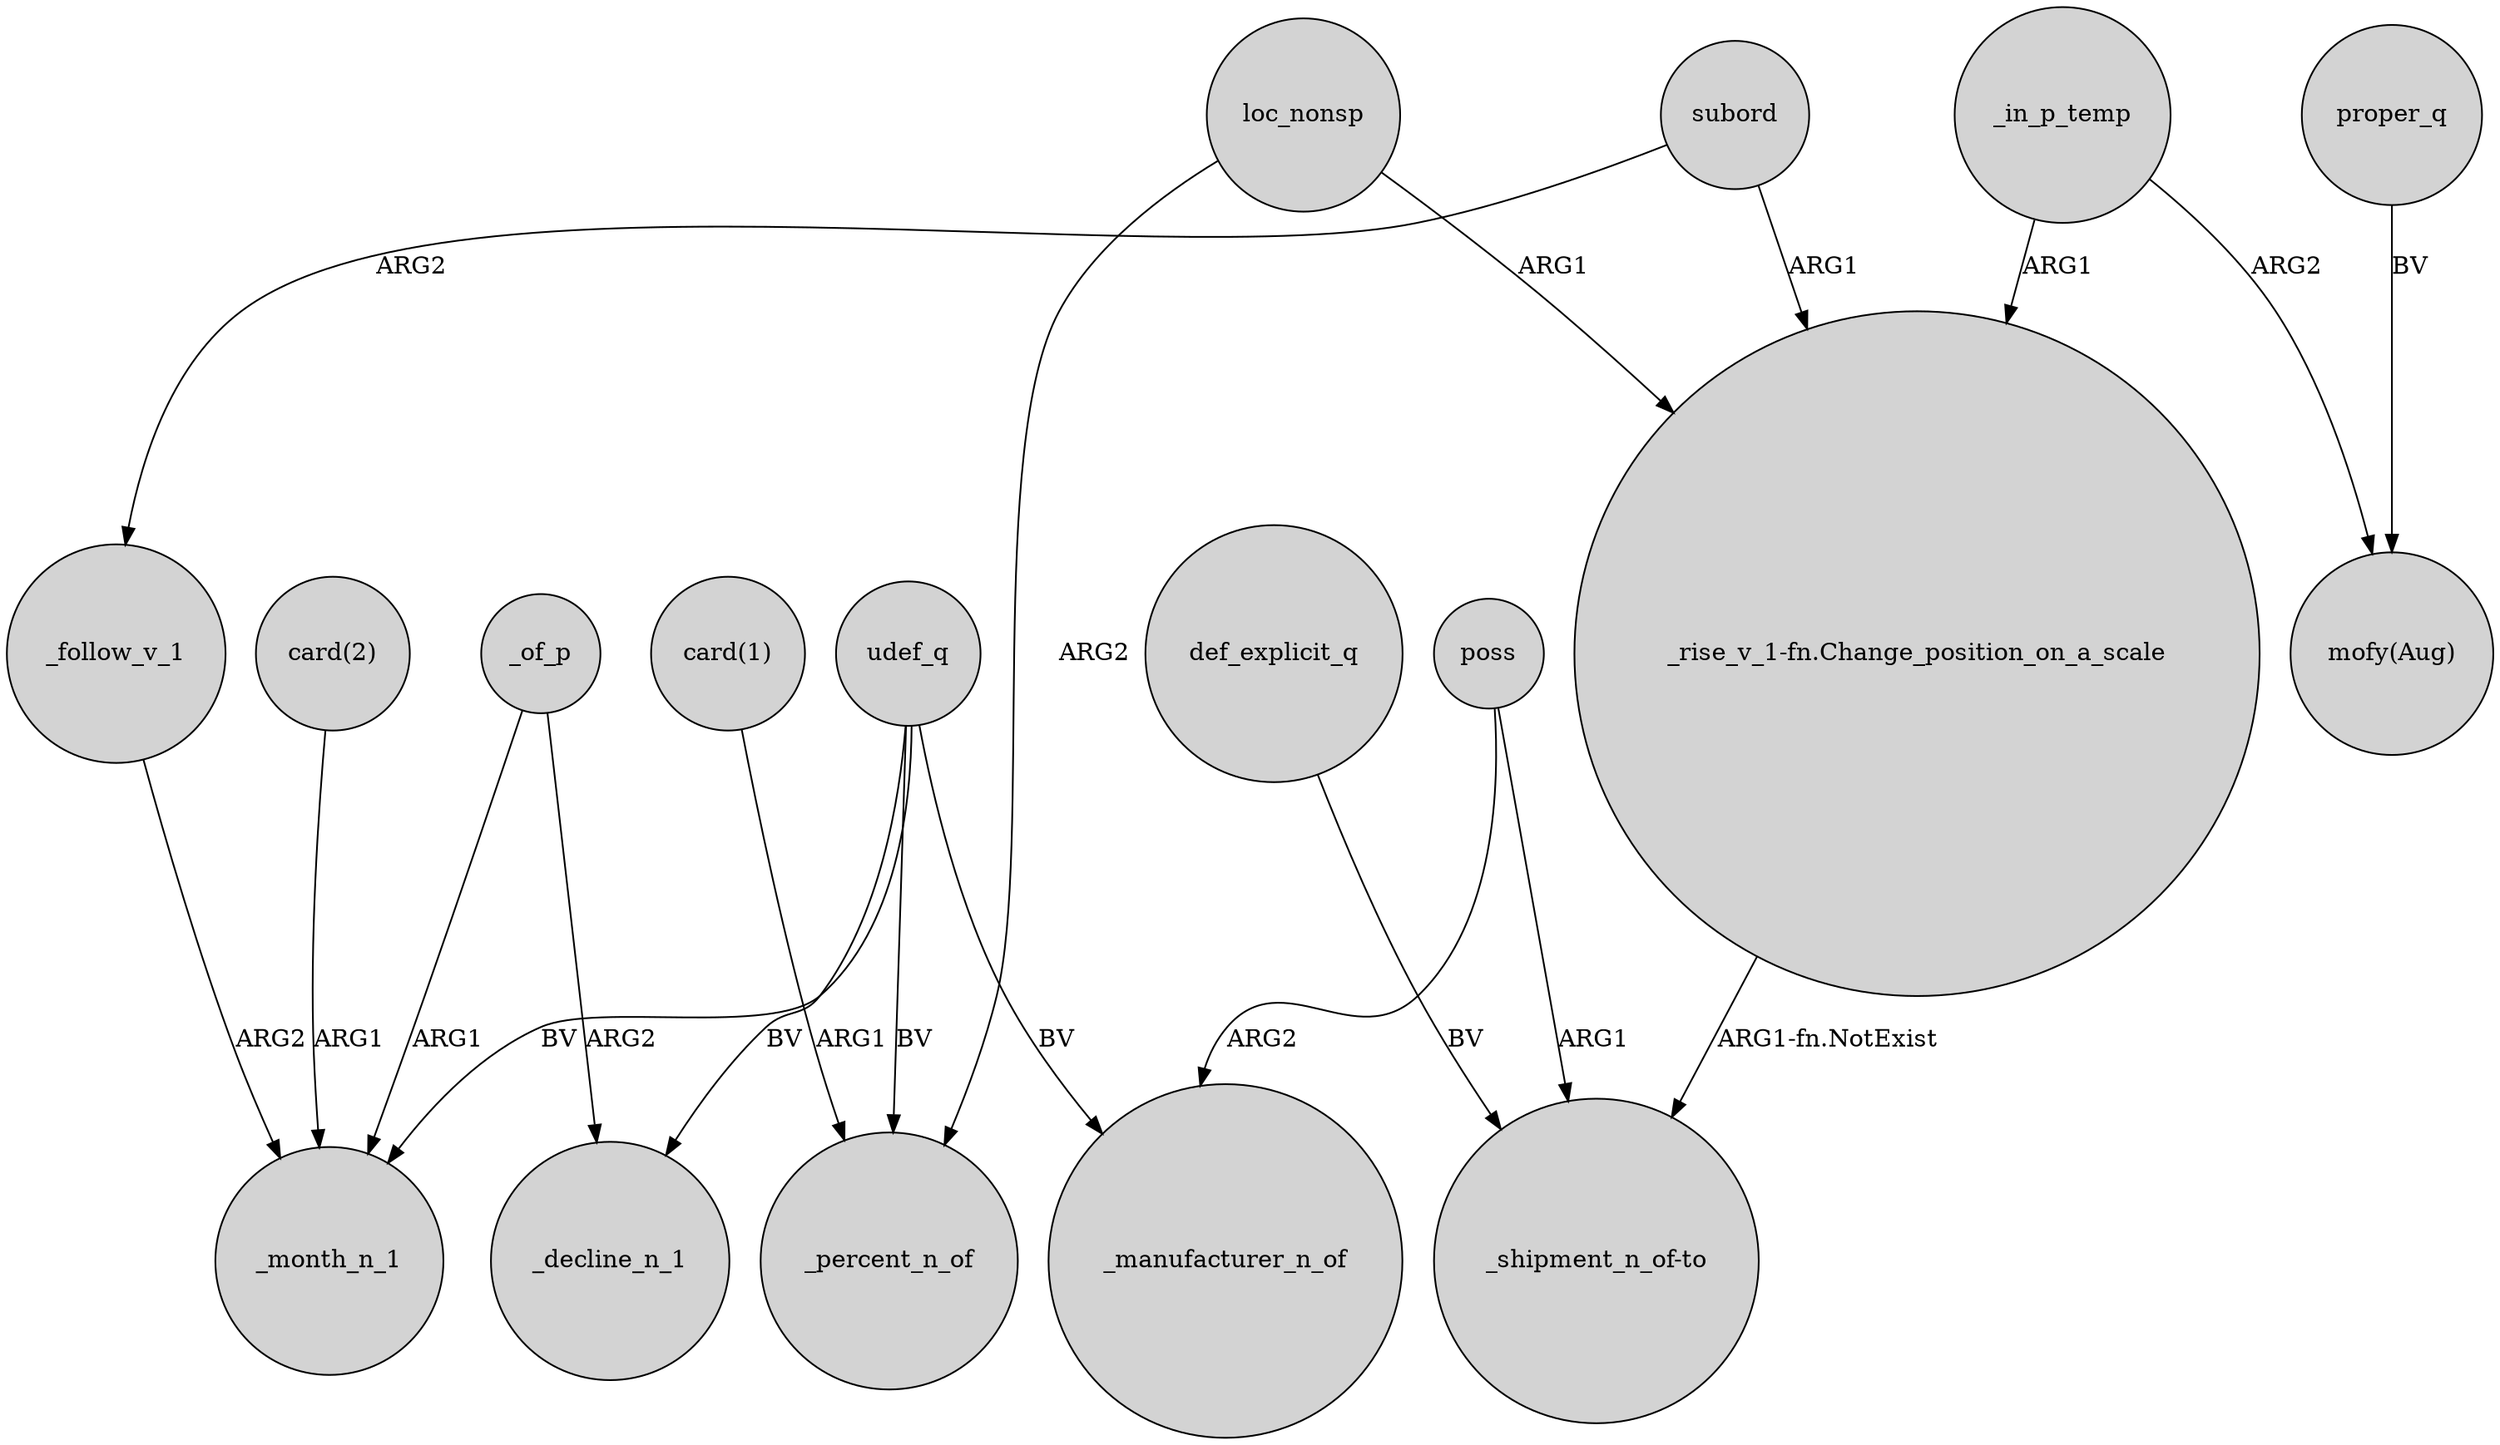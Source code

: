 digraph {
	node [shape=circle style=filled]
	"card(1)" -> _percent_n_of [label=ARG1]
	"card(2)" -> _month_n_1 [label=ARG1]
	subord -> _follow_v_1 [label=ARG2]
	_of_p -> _decline_n_1 [label=ARG2]
	_follow_v_1 -> _month_n_1 [label=ARG2]
	udef_q -> _month_n_1 [label=BV]
	udef_q -> _manufacturer_n_of [label=BV]
	_in_p_temp -> "mofy(Aug)" [label=ARG2]
	loc_nonsp -> _percent_n_of [label=ARG2]
	loc_nonsp -> "_rise_v_1-fn.Change_position_on_a_scale" [label=ARG1]
	proper_q -> "mofy(Aug)" [label=BV]
	_of_p -> _month_n_1 [label=ARG1]
	udef_q -> _decline_n_1 [label=BV]
	poss -> _manufacturer_n_of [label=ARG2]
	"_rise_v_1-fn.Change_position_on_a_scale" -> "_shipment_n_of-to" [label="ARG1-fn.NotExist"]
	udef_q -> _percent_n_of [label=BV]
	subord -> "_rise_v_1-fn.Change_position_on_a_scale" [label=ARG1]
	_in_p_temp -> "_rise_v_1-fn.Change_position_on_a_scale" [label=ARG1]
	poss -> "_shipment_n_of-to" [label=ARG1]
	def_explicit_q -> "_shipment_n_of-to" [label=BV]
}
